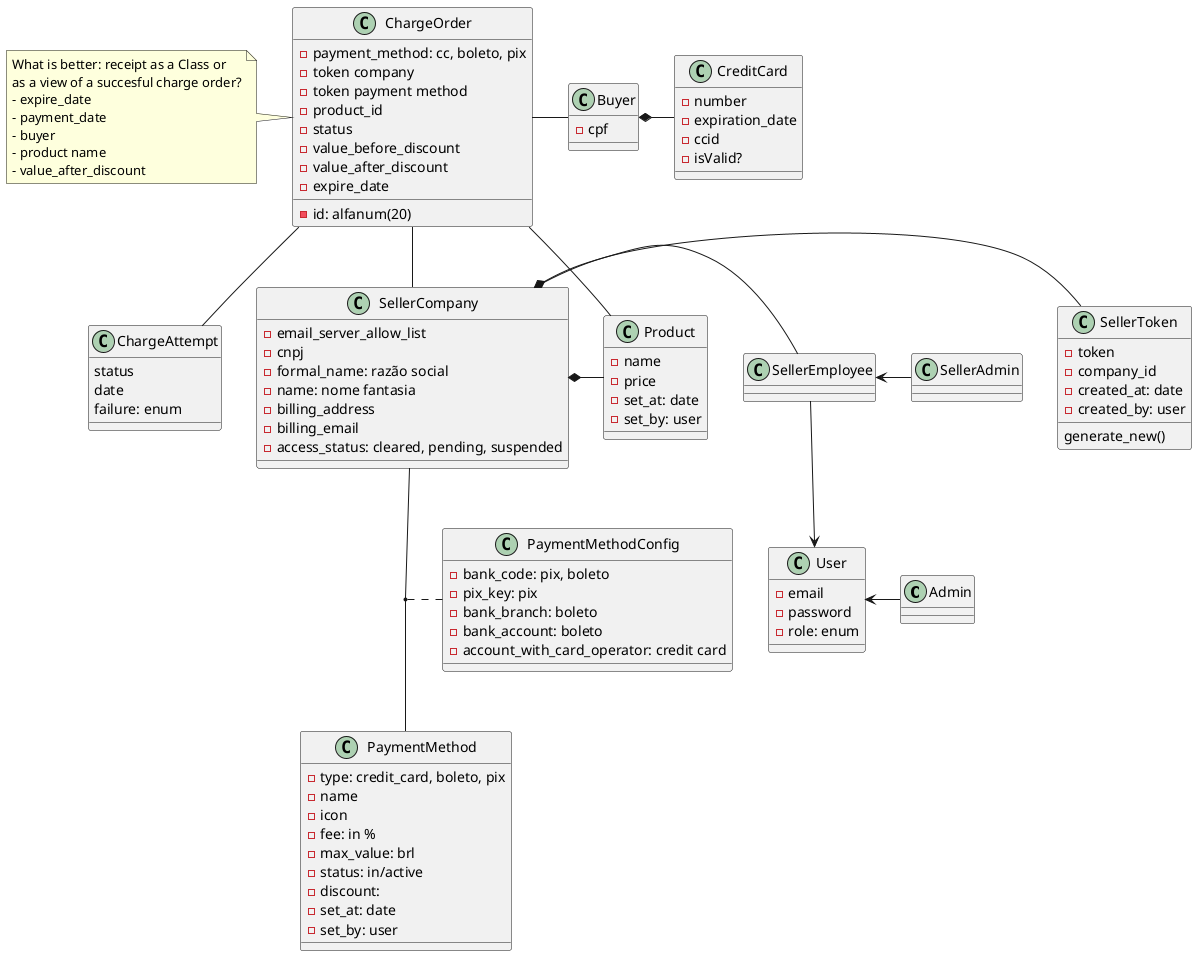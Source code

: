 ' option + D to preview

@startuml "PayNow"

class Admin

class Buyer {
  -cpf
}

class ChargeAttempt {
  status
  date
  failure: enum
}

class ChargeOrder {
  -id: alfanum(20)
  -payment_method: cc, boleto, pix
  ' if CC, its details
  ' else, boleto/pix data (is that the payment method token?)
  -token company
  -token payment method
  -product_id
  -status
  'status: pending (default), approved, rejected
  -value_before_discount
  -value_after_discount
  -expire_date
}

note left of ChargeOrder
  What is better: receipt as a Class or 
  as a view of a succesful charge order?
  - expire_date
  - payment_date
  - buyer
  - product name
  - value_after_discount
  end note


class CreditCard {
  -number
  -expiration_date
  -ccid
  -isValid?
}

class PaymentMethod {
  -type: credit_card, boleto, pix
  -name
  -icon
  -fee: in %
  -max_value: brl
  -status: in/active
  -discount:
  -set_at: date
  -set_by: user
}

class PaymentMethodConfig {
  -bank_code: pix, boleto
  -pix_key: pix
  -bank_branch: boleto
  -bank_account: boleto
  -account_with_card_operator: credit card
}

class Product {
  -name
  -price 
  -set_at: date
  -set_by: user
}

class SellerCompany {
  -email_server_allow_list
  -cnpj
  -formal_name: razão social
  -name: nome fantasia
  -billing_address
  -billing_email
  -access_status: cleared, pending, suspended
  ' all fields above required for platform access
}

class SellerEmployee {
}

class SellerToken {
  -token
  -company_id
  -created_at: date
  -created_by: user
  generate_new()
}

class User {
  -email
  -password
  -role: enum 
  'enum: platform admin, seller admin, seller employee
}

User <- Admin
User <-up- SellerEmployee
SellerEmployee <- SellerAdmin


Buyer *- CreditCard
SellerCompany *- SellerEmployee
SellerCompany *- Product
SellerCompany - SellerToken
ChargeOrder -- SellerCompany
ChargeOrder -- Product
ChargeOrder - Buyer
ChargeOrder -- ChargeAttempt
(SellerCompany, PaymentMethod) .. PaymentMethodConfig

@enduml